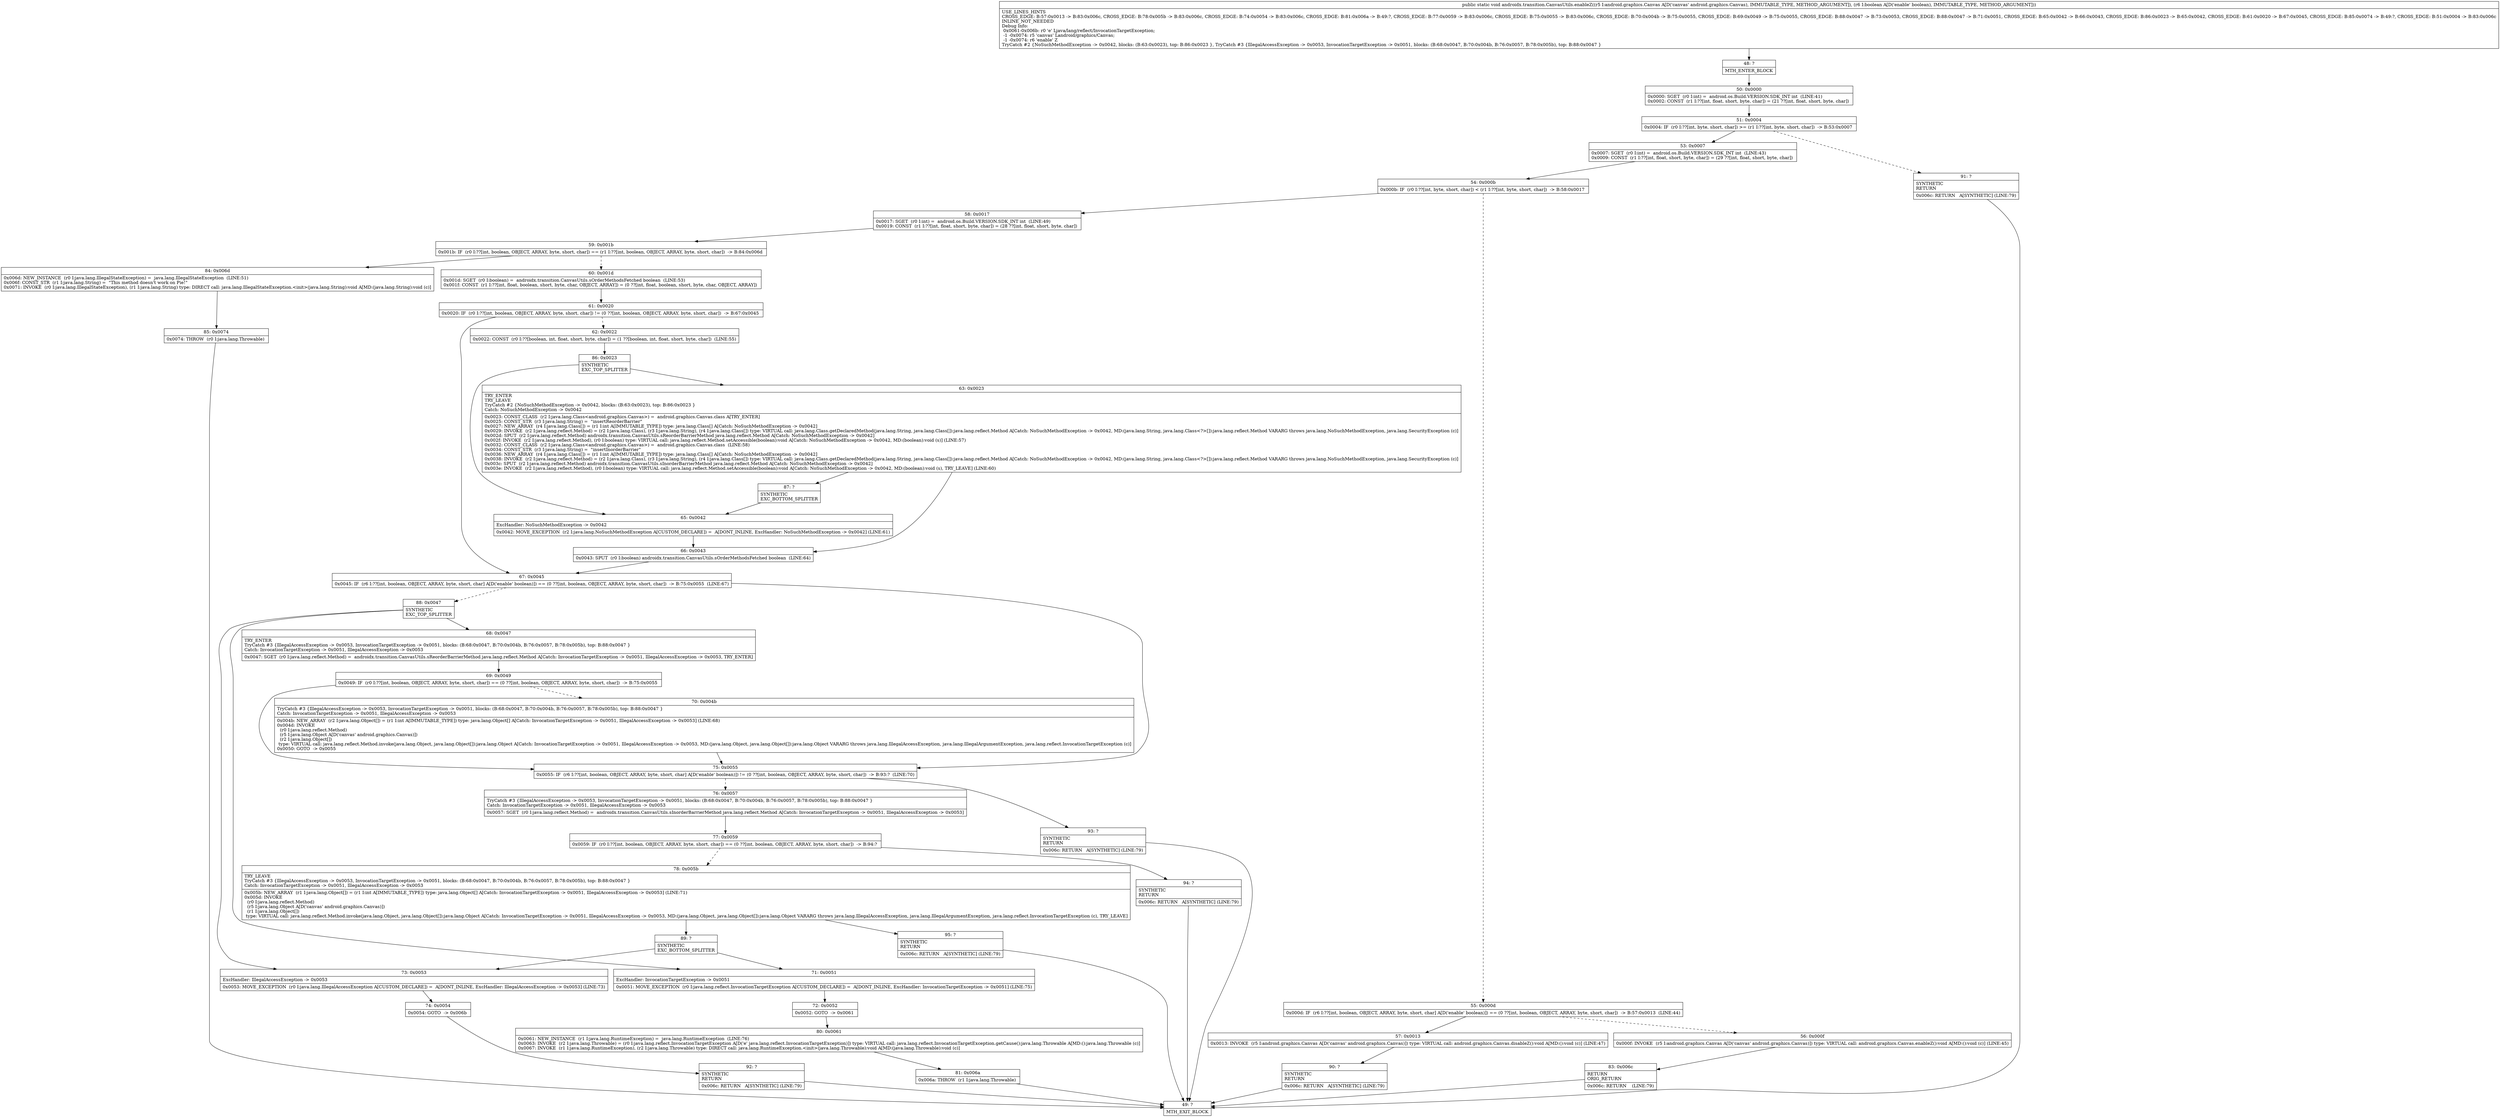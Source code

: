 digraph "CFG forandroidx.transition.CanvasUtils.enableZ(Landroid\/graphics\/Canvas;Z)V" {
Node_48 [shape=record,label="{48\:\ ?|MTH_ENTER_BLOCK\l}"];
Node_50 [shape=record,label="{50\:\ 0x0000|0x0000: SGET  (r0 I:int) =  android.os.Build.VERSION.SDK_INT int  (LINE:41)\l0x0002: CONST  (r1 I:??[int, float, short, byte, char]) = (21 ??[int, float, short, byte, char]) \l}"];
Node_51 [shape=record,label="{51\:\ 0x0004|0x0004: IF  (r0 I:??[int, byte, short, char]) \>= (r1 I:??[int, byte, short, char])  \-\> B:53:0x0007 \l}"];
Node_53 [shape=record,label="{53\:\ 0x0007|0x0007: SGET  (r0 I:int) =  android.os.Build.VERSION.SDK_INT int  (LINE:43)\l0x0009: CONST  (r1 I:??[int, float, short, byte, char]) = (29 ??[int, float, short, byte, char]) \l}"];
Node_54 [shape=record,label="{54\:\ 0x000b|0x000b: IF  (r0 I:??[int, byte, short, char]) \< (r1 I:??[int, byte, short, char])  \-\> B:58:0x0017 \l}"];
Node_55 [shape=record,label="{55\:\ 0x000d|0x000d: IF  (r6 I:??[int, boolean, OBJECT, ARRAY, byte, short, char] A[D('enable' boolean)]) == (0 ??[int, boolean, OBJECT, ARRAY, byte, short, char])  \-\> B:57:0x0013  (LINE:44)\l}"];
Node_56 [shape=record,label="{56\:\ 0x000f|0x000f: INVOKE  (r5 I:android.graphics.Canvas A[D('canvas' android.graphics.Canvas)]) type: VIRTUAL call: android.graphics.Canvas.enableZ():void A[MD:():void (c)] (LINE:45)\l}"];
Node_83 [shape=record,label="{83\:\ 0x006c|RETURN\lORIG_RETURN\l|0x006c: RETURN    (LINE:79)\l}"];
Node_49 [shape=record,label="{49\:\ ?|MTH_EXIT_BLOCK\l}"];
Node_57 [shape=record,label="{57\:\ 0x0013|0x0013: INVOKE  (r5 I:android.graphics.Canvas A[D('canvas' android.graphics.Canvas)]) type: VIRTUAL call: android.graphics.Canvas.disableZ():void A[MD:():void (c)] (LINE:47)\l}"];
Node_90 [shape=record,label="{90\:\ ?|SYNTHETIC\lRETURN\l|0x006c: RETURN   A[SYNTHETIC] (LINE:79)\l}"];
Node_58 [shape=record,label="{58\:\ 0x0017|0x0017: SGET  (r0 I:int) =  android.os.Build.VERSION.SDK_INT int  (LINE:49)\l0x0019: CONST  (r1 I:??[int, float, short, byte, char]) = (28 ??[int, float, short, byte, char]) \l}"];
Node_59 [shape=record,label="{59\:\ 0x001b|0x001b: IF  (r0 I:??[int, boolean, OBJECT, ARRAY, byte, short, char]) == (r1 I:??[int, boolean, OBJECT, ARRAY, byte, short, char])  \-\> B:84:0x006d \l}"];
Node_60 [shape=record,label="{60\:\ 0x001d|0x001d: SGET  (r0 I:boolean) =  androidx.transition.CanvasUtils.sOrderMethodsFetched boolean  (LINE:53)\l0x001f: CONST  (r1 I:??[int, float, boolean, short, byte, char, OBJECT, ARRAY]) = (0 ??[int, float, boolean, short, byte, char, OBJECT, ARRAY]) \l}"];
Node_61 [shape=record,label="{61\:\ 0x0020|0x0020: IF  (r0 I:??[int, boolean, OBJECT, ARRAY, byte, short, char]) != (0 ??[int, boolean, OBJECT, ARRAY, byte, short, char])  \-\> B:67:0x0045 \l}"];
Node_62 [shape=record,label="{62\:\ 0x0022|0x0022: CONST  (r0 I:??[boolean, int, float, short, byte, char]) = (1 ??[boolean, int, float, short, byte, char])  (LINE:55)\l}"];
Node_86 [shape=record,label="{86\:\ 0x0023|SYNTHETIC\lEXC_TOP_SPLITTER\l}"];
Node_63 [shape=record,label="{63\:\ 0x0023|TRY_ENTER\lTRY_LEAVE\lTryCatch #2 \{NoSuchMethodException \-\> 0x0042, blocks: (B:63:0x0023), top: B:86:0x0023 \}\lCatch: NoSuchMethodException \-\> 0x0042\l|0x0023: CONST_CLASS  (r2 I:java.lang.Class\<android.graphics.Canvas\>) =  android.graphics.Canvas.class A[TRY_ENTER]\l0x0025: CONST_STR  (r3 I:java.lang.String) =  \"insertReorderBarrier\" \l0x0027: NEW_ARRAY  (r4 I:java.lang.Class[]) = (r1 I:int A[IMMUTABLE_TYPE]) type: java.lang.Class[] A[Catch: NoSuchMethodException \-\> 0x0042]\l0x0029: INVOKE  (r2 I:java.lang.reflect.Method) = (r2 I:java.lang.Class), (r3 I:java.lang.String), (r4 I:java.lang.Class[]) type: VIRTUAL call: java.lang.Class.getDeclaredMethod(java.lang.String, java.lang.Class[]):java.lang.reflect.Method A[Catch: NoSuchMethodException \-\> 0x0042, MD:(java.lang.String, java.lang.Class\<?\>[]):java.lang.reflect.Method VARARG throws java.lang.NoSuchMethodException, java.lang.SecurityException (c)]\l0x002d: SPUT  (r2 I:java.lang.reflect.Method) androidx.transition.CanvasUtils.sReorderBarrierMethod java.lang.reflect.Method A[Catch: NoSuchMethodException \-\> 0x0042]\l0x002f: INVOKE  (r2 I:java.lang.reflect.Method), (r0 I:boolean) type: VIRTUAL call: java.lang.reflect.Method.setAccessible(boolean):void A[Catch: NoSuchMethodException \-\> 0x0042, MD:(boolean):void (s)] (LINE:57)\l0x0032: CONST_CLASS  (r2 I:java.lang.Class\<android.graphics.Canvas\>) =  android.graphics.Canvas.class  (LINE:58)\l0x0034: CONST_STR  (r3 I:java.lang.String) =  \"insertInorderBarrier\" \l0x0036: NEW_ARRAY  (r4 I:java.lang.Class[]) = (r1 I:int A[IMMUTABLE_TYPE]) type: java.lang.Class[] A[Catch: NoSuchMethodException \-\> 0x0042]\l0x0038: INVOKE  (r2 I:java.lang.reflect.Method) = (r2 I:java.lang.Class), (r3 I:java.lang.String), (r4 I:java.lang.Class[]) type: VIRTUAL call: java.lang.Class.getDeclaredMethod(java.lang.String, java.lang.Class[]):java.lang.reflect.Method A[Catch: NoSuchMethodException \-\> 0x0042, MD:(java.lang.String, java.lang.Class\<?\>[]):java.lang.reflect.Method VARARG throws java.lang.NoSuchMethodException, java.lang.SecurityException (c)]\l0x003c: SPUT  (r2 I:java.lang.reflect.Method) androidx.transition.CanvasUtils.sInorderBarrierMethod java.lang.reflect.Method A[Catch: NoSuchMethodException \-\> 0x0042]\l0x003e: INVOKE  (r2 I:java.lang.reflect.Method), (r0 I:boolean) type: VIRTUAL call: java.lang.reflect.Method.setAccessible(boolean):void A[Catch: NoSuchMethodException \-\> 0x0042, MD:(boolean):void (s), TRY_LEAVE] (LINE:60)\l}"];
Node_66 [shape=record,label="{66\:\ 0x0043|0x0043: SPUT  (r0 I:boolean) androidx.transition.CanvasUtils.sOrderMethodsFetched boolean  (LINE:64)\l}"];
Node_87 [shape=record,label="{87\:\ ?|SYNTHETIC\lEXC_BOTTOM_SPLITTER\l}"];
Node_65 [shape=record,label="{65\:\ 0x0042|ExcHandler: NoSuchMethodException \-\> 0x0042\l|0x0042: MOVE_EXCEPTION  (r2 I:java.lang.NoSuchMethodException A[CUSTOM_DECLARE]) =  A[DONT_INLINE, ExcHandler: NoSuchMethodException \-\> 0x0042] (LINE:61)\l}"];
Node_67 [shape=record,label="{67\:\ 0x0045|0x0045: IF  (r6 I:??[int, boolean, OBJECT, ARRAY, byte, short, char] A[D('enable' boolean)]) == (0 ??[int, boolean, OBJECT, ARRAY, byte, short, char])  \-\> B:75:0x0055  (LINE:67)\l}"];
Node_75 [shape=record,label="{75\:\ 0x0055|0x0055: IF  (r6 I:??[int, boolean, OBJECT, ARRAY, byte, short, char] A[D('enable' boolean)]) != (0 ??[int, boolean, OBJECT, ARRAY, byte, short, char])  \-\> B:93:?  (LINE:70)\l}"];
Node_76 [shape=record,label="{76\:\ 0x0057|TryCatch #3 \{IllegalAccessException \-\> 0x0053, InvocationTargetException \-\> 0x0051, blocks: (B:68:0x0047, B:70:0x004b, B:76:0x0057, B:78:0x005b), top: B:88:0x0047 \}\lCatch: InvocationTargetException \-\> 0x0051, IllegalAccessException \-\> 0x0053\l|0x0057: SGET  (r0 I:java.lang.reflect.Method) =  androidx.transition.CanvasUtils.sInorderBarrierMethod java.lang.reflect.Method A[Catch: InvocationTargetException \-\> 0x0051, IllegalAccessException \-\> 0x0053]\l}"];
Node_77 [shape=record,label="{77\:\ 0x0059|0x0059: IF  (r0 I:??[int, boolean, OBJECT, ARRAY, byte, short, char]) == (0 ??[int, boolean, OBJECT, ARRAY, byte, short, char])  \-\> B:94:? \l}"];
Node_78 [shape=record,label="{78\:\ 0x005b|TRY_LEAVE\lTryCatch #3 \{IllegalAccessException \-\> 0x0053, InvocationTargetException \-\> 0x0051, blocks: (B:68:0x0047, B:70:0x004b, B:76:0x0057, B:78:0x005b), top: B:88:0x0047 \}\lCatch: InvocationTargetException \-\> 0x0051, IllegalAccessException \-\> 0x0053\l|0x005b: NEW_ARRAY  (r1 I:java.lang.Object[]) = (r1 I:int A[IMMUTABLE_TYPE]) type: java.lang.Object[] A[Catch: InvocationTargetException \-\> 0x0051, IllegalAccessException \-\> 0x0053] (LINE:71)\l0x005d: INVOKE  \l  (r0 I:java.lang.reflect.Method)\l  (r5 I:java.lang.Object A[D('canvas' android.graphics.Canvas)])\l  (r1 I:java.lang.Object[])\l type: VIRTUAL call: java.lang.reflect.Method.invoke(java.lang.Object, java.lang.Object[]):java.lang.Object A[Catch: InvocationTargetException \-\> 0x0051, IllegalAccessException \-\> 0x0053, MD:(java.lang.Object, java.lang.Object[]):java.lang.Object VARARG throws java.lang.IllegalAccessException, java.lang.IllegalArgumentException, java.lang.reflect.InvocationTargetException (c), TRY_LEAVE]\l}"];
Node_89 [shape=record,label="{89\:\ ?|SYNTHETIC\lEXC_BOTTOM_SPLITTER\l}"];
Node_73 [shape=record,label="{73\:\ 0x0053|ExcHandler: IllegalAccessException \-\> 0x0053\l|0x0053: MOVE_EXCEPTION  (r0 I:java.lang.IllegalAccessException A[CUSTOM_DECLARE]) =  A[DONT_INLINE, ExcHandler: IllegalAccessException \-\> 0x0053] (LINE:73)\l}"];
Node_74 [shape=record,label="{74\:\ 0x0054|0x0054: GOTO  \-\> 0x006b \l}"];
Node_92 [shape=record,label="{92\:\ ?|SYNTHETIC\lRETURN\l|0x006c: RETURN   A[SYNTHETIC] (LINE:79)\l}"];
Node_71 [shape=record,label="{71\:\ 0x0051|ExcHandler: InvocationTargetException \-\> 0x0051\l|0x0051: MOVE_EXCEPTION  (r0 I:java.lang.reflect.InvocationTargetException A[CUSTOM_DECLARE]) =  A[DONT_INLINE, ExcHandler: InvocationTargetException \-\> 0x0051] (LINE:75)\l}"];
Node_72 [shape=record,label="{72\:\ 0x0052|0x0052: GOTO  \-\> 0x0061 \l}"];
Node_80 [shape=record,label="{80\:\ 0x0061|0x0061: NEW_INSTANCE  (r1 I:java.lang.RuntimeException) =  java.lang.RuntimeException  (LINE:76)\l0x0063: INVOKE  (r2 I:java.lang.Throwable) = (r0 I:java.lang.reflect.InvocationTargetException A[D('e' java.lang.reflect.InvocationTargetException)]) type: VIRTUAL call: java.lang.reflect.InvocationTargetException.getCause():java.lang.Throwable A[MD:():java.lang.Throwable (c)]\l0x0067: INVOKE  (r1 I:java.lang.RuntimeException), (r2 I:java.lang.Throwable) type: DIRECT call: java.lang.RuntimeException.\<init\>(java.lang.Throwable):void A[MD:(java.lang.Throwable):void (c)]\l}"];
Node_81 [shape=record,label="{81\:\ 0x006a|0x006a: THROW  (r1 I:java.lang.Throwable) \l}"];
Node_95 [shape=record,label="{95\:\ ?|SYNTHETIC\lRETURN\l|0x006c: RETURN   A[SYNTHETIC] (LINE:79)\l}"];
Node_94 [shape=record,label="{94\:\ ?|SYNTHETIC\lRETURN\l|0x006c: RETURN   A[SYNTHETIC] (LINE:79)\l}"];
Node_93 [shape=record,label="{93\:\ ?|SYNTHETIC\lRETURN\l|0x006c: RETURN   A[SYNTHETIC] (LINE:79)\l}"];
Node_88 [shape=record,label="{88\:\ 0x0047|SYNTHETIC\lEXC_TOP_SPLITTER\l}"];
Node_68 [shape=record,label="{68\:\ 0x0047|TRY_ENTER\lTryCatch #3 \{IllegalAccessException \-\> 0x0053, InvocationTargetException \-\> 0x0051, blocks: (B:68:0x0047, B:70:0x004b, B:76:0x0057, B:78:0x005b), top: B:88:0x0047 \}\lCatch: InvocationTargetException \-\> 0x0051, IllegalAccessException \-\> 0x0053\l|0x0047: SGET  (r0 I:java.lang.reflect.Method) =  androidx.transition.CanvasUtils.sReorderBarrierMethod java.lang.reflect.Method A[Catch: InvocationTargetException \-\> 0x0051, IllegalAccessException \-\> 0x0053, TRY_ENTER]\l}"];
Node_69 [shape=record,label="{69\:\ 0x0049|0x0049: IF  (r0 I:??[int, boolean, OBJECT, ARRAY, byte, short, char]) == (0 ??[int, boolean, OBJECT, ARRAY, byte, short, char])  \-\> B:75:0x0055 \l}"];
Node_70 [shape=record,label="{70\:\ 0x004b|TryCatch #3 \{IllegalAccessException \-\> 0x0053, InvocationTargetException \-\> 0x0051, blocks: (B:68:0x0047, B:70:0x004b, B:76:0x0057, B:78:0x005b), top: B:88:0x0047 \}\lCatch: InvocationTargetException \-\> 0x0051, IllegalAccessException \-\> 0x0053\l|0x004b: NEW_ARRAY  (r2 I:java.lang.Object[]) = (r1 I:int A[IMMUTABLE_TYPE]) type: java.lang.Object[] A[Catch: InvocationTargetException \-\> 0x0051, IllegalAccessException \-\> 0x0053] (LINE:68)\l0x004d: INVOKE  \l  (r0 I:java.lang.reflect.Method)\l  (r5 I:java.lang.Object A[D('canvas' android.graphics.Canvas)])\l  (r2 I:java.lang.Object[])\l type: VIRTUAL call: java.lang.reflect.Method.invoke(java.lang.Object, java.lang.Object[]):java.lang.Object A[Catch: InvocationTargetException \-\> 0x0051, IllegalAccessException \-\> 0x0053, MD:(java.lang.Object, java.lang.Object[]):java.lang.Object VARARG throws java.lang.IllegalAccessException, java.lang.IllegalArgumentException, java.lang.reflect.InvocationTargetException (c)]\l0x0050: GOTO  \-\> 0x0055 \l}"];
Node_84 [shape=record,label="{84\:\ 0x006d|0x006d: NEW_INSTANCE  (r0 I:java.lang.IllegalStateException) =  java.lang.IllegalStateException  (LINE:51)\l0x006f: CONST_STR  (r1 I:java.lang.String) =  \"This method doesn't work on Pie!\" \l0x0071: INVOKE  (r0 I:java.lang.IllegalStateException), (r1 I:java.lang.String) type: DIRECT call: java.lang.IllegalStateException.\<init\>(java.lang.String):void A[MD:(java.lang.String):void (c)]\l}"];
Node_85 [shape=record,label="{85\:\ 0x0074|0x0074: THROW  (r0 I:java.lang.Throwable) \l}"];
Node_91 [shape=record,label="{91\:\ ?|SYNTHETIC\lRETURN\l|0x006c: RETURN   A[SYNTHETIC] (LINE:79)\l}"];
MethodNode[shape=record,label="{public static void androidx.transition.CanvasUtils.enableZ((r5 I:android.graphics.Canvas A[D('canvas' android.graphics.Canvas), IMMUTABLE_TYPE, METHOD_ARGUMENT]), (r6 I:boolean A[D('enable' boolean), IMMUTABLE_TYPE, METHOD_ARGUMENT]))  | USE_LINES_HINTS\lCROSS_EDGE: B:57:0x0013 \-\> B:83:0x006c, CROSS_EDGE: B:78:0x005b \-\> B:83:0x006c, CROSS_EDGE: B:74:0x0054 \-\> B:83:0x006c, CROSS_EDGE: B:81:0x006a \-\> B:49:?, CROSS_EDGE: B:77:0x0059 \-\> B:83:0x006c, CROSS_EDGE: B:75:0x0055 \-\> B:83:0x006c, CROSS_EDGE: B:70:0x004b \-\> B:75:0x0055, CROSS_EDGE: B:69:0x0049 \-\> B:75:0x0055, CROSS_EDGE: B:88:0x0047 \-\> B:73:0x0053, CROSS_EDGE: B:88:0x0047 \-\> B:71:0x0051, CROSS_EDGE: B:65:0x0042 \-\> B:66:0x0043, CROSS_EDGE: B:86:0x0023 \-\> B:65:0x0042, CROSS_EDGE: B:61:0x0020 \-\> B:67:0x0045, CROSS_EDGE: B:85:0x0074 \-\> B:49:?, CROSS_EDGE: B:51:0x0004 \-\> B:83:0x006c\lINLINE_NOT_NEEDED\lDebug Info:\l  0x0061\-0x006b: r0 'e' Ljava\/lang\/reflect\/InvocationTargetException;\l  \-1 \-0x0074: r5 'canvas' Landroid\/graphics\/Canvas;\l  \-1 \-0x0074: r6 'enable' Z\lTryCatch #2 \{NoSuchMethodException \-\> 0x0042, blocks: (B:63:0x0023), top: B:86:0x0023 \}, TryCatch #3 \{IllegalAccessException \-\> 0x0053, InvocationTargetException \-\> 0x0051, blocks: (B:68:0x0047, B:70:0x004b, B:76:0x0057, B:78:0x005b), top: B:88:0x0047 \}\l}"];
MethodNode -> Node_48;Node_48 -> Node_50;
Node_50 -> Node_51;
Node_51 -> Node_53;
Node_51 -> Node_91[style=dashed];
Node_53 -> Node_54;
Node_54 -> Node_55[style=dashed];
Node_54 -> Node_58;
Node_55 -> Node_56[style=dashed];
Node_55 -> Node_57;
Node_56 -> Node_83;
Node_83 -> Node_49;
Node_57 -> Node_90;
Node_90 -> Node_49;
Node_58 -> Node_59;
Node_59 -> Node_60[style=dashed];
Node_59 -> Node_84;
Node_60 -> Node_61;
Node_61 -> Node_62[style=dashed];
Node_61 -> Node_67;
Node_62 -> Node_86;
Node_86 -> Node_63;
Node_86 -> Node_65;
Node_63 -> Node_66;
Node_63 -> Node_87;
Node_66 -> Node_67;
Node_87 -> Node_65;
Node_65 -> Node_66;
Node_67 -> Node_75;
Node_67 -> Node_88[style=dashed];
Node_75 -> Node_76[style=dashed];
Node_75 -> Node_93;
Node_76 -> Node_77;
Node_77 -> Node_78[style=dashed];
Node_77 -> Node_94;
Node_78 -> Node_89;
Node_78 -> Node_95;
Node_89 -> Node_73;
Node_89 -> Node_71;
Node_73 -> Node_74;
Node_74 -> Node_92;
Node_92 -> Node_49;
Node_71 -> Node_72;
Node_72 -> Node_80;
Node_80 -> Node_81;
Node_81 -> Node_49;
Node_95 -> Node_49;
Node_94 -> Node_49;
Node_93 -> Node_49;
Node_88 -> Node_68;
Node_88 -> Node_73;
Node_88 -> Node_71;
Node_68 -> Node_69;
Node_69 -> Node_70[style=dashed];
Node_69 -> Node_75;
Node_70 -> Node_75;
Node_84 -> Node_85;
Node_85 -> Node_49;
Node_91 -> Node_49;
}

